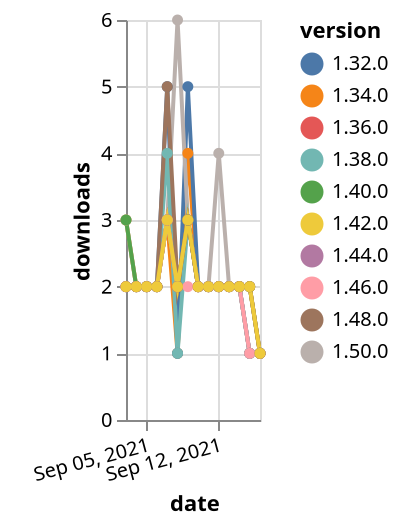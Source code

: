 {"$schema": "https://vega.github.io/schema/vega-lite/v5.json", "description": "A simple bar chart with embedded data.", "data": {"values": [{"date": "2021-09-03", "total": 2606, "delta": 3, "version": "1.34.0"}, {"date": "2021-09-04", "total": 2608, "delta": 2, "version": "1.34.0"}, {"date": "2021-09-05", "total": 2610, "delta": 2, "version": "1.34.0"}, {"date": "2021-09-06", "total": 2612, "delta": 2, "version": "1.34.0"}, {"date": "2021-09-07", "total": 2615, "delta": 3, "version": "1.34.0"}, {"date": "2021-09-08", "total": 2616, "delta": 1, "version": "1.34.0"}, {"date": "2021-09-09", "total": 2620, "delta": 4, "version": "1.34.0"}, {"date": "2021-09-10", "total": 2622, "delta": 2, "version": "1.34.0"}, {"date": "2021-09-11", "total": 2624, "delta": 2, "version": "1.34.0"}, {"date": "2021-09-12", "total": 2626, "delta": 2, "version": "1.34.0"}, {"date": "2021-09-13", "total": 2628, "delta": 2, "version": "1.34.0"}, {"date": "2021-09-14", "total": 2630, "delta": 2, "version": "1.34.0"}, {"date": "2021-09-15", "total": 2631, "delta": 1, "version": "1.34.0"}, {"date": "2021-09-16", "total": 2632, "delta": 1, "version": "1.34.0"}, {"date": "2021-09-03", "total": 3762, "delta": 2, "version": "1.32.0"}, {"date": "2021-09-04", "total": 3764, "delta": 2, "version": "1.32.0"}, {"date": "2021-09-05", "total": 3766, "delta": 2, "version": "1.32.0"}, {"date": "2021-09-06", "total": 3768, "delta": 2, "version": "1.32.0"}, {"date": "2021-09-07", "total": 3773, "delta": 5, "version": "1.32.0"}, {"date": "2021-09-08", "total": 3774, "delta": 1, "version": "1.32.0"}, {"date": "2021-09-09", "total": 3779, "delta": 5, "version": "1.32.0"}, {"date": "2021-09-10", "total": 3781, "delta": 2, "version": "1.32.0"}, {"date": "2021-09-11", "total": 3783, "delta": 2, "version": "1.32.0"}, {"date": "2021-09-12", "total": 3785, "delta": 2, "version": "1.32.0"}, {"date": "2021-09-13", "total": 3787, "delta": 2, "version": "1.32.0"}, {"date": "2021-09-14", "total": 3789, "delta": 2, "version": "1.32.0"}, {"date": "2021-09-15", "total": 3790, "delta": 1, "version": "1.32.0"}, {"date": "2021-09-16", "total": 3791, "delta": 1, "version": "1.32.0"}, {"date": "2021-09-03", "total": 242, "delta": 3, "version": "1.50.0"}, {"date": "2021-09-04", "total": 244, "delta": 2, "version": "1.50.0"}, {"date": "2021-09-05", "total": 246, "delta": 2, "version": "1.50.0"}, {"date": "2021-09-06", "total": 248, "delta": 2, "version": "1.50.0"}, {"date": "2021-09-07", "total": 251, "delta": 3, "version": "1.50.0"}, {"date": "2021-09-08", "total": 257, "delta": 6, "version": "1.50.0"}, {"date": "2021-09-09", "total": 260, "delta": 3, "version": "1.50.0"}, {"date": "2021-09-10", "total": 262, "delta": 2, "version": "1.50.0"}, {"date": "2021-09-11", "total": 264, "delta": 2, "version": "1.50.0"}, {"date": "2021-09-12", "total": 268, "delta": 4, "version": "1.50.0"}, {"date": "2021-09-13", "total": 270, "delta": 2, "version": "1.50.0"}, {"date": "2021-09-14", "total": 272, "delta": 2, "version": "1.50.0"}, {"date": "2021-09-15", "total": 274, "delta": 2, "version": "1.50.0"}, {"date": "2021-09-16", "total": 275, "delta": 1, "version": "1.50.0"}, {"date": "2021-09-03", "total": 1486, "delta": 2, "version": "1.44.0"}, {"date": "2021-09-04", "total": 1488, "delta": 2, "version": "1.44.0"}, {"date": "2021-09-05", "total": 1490, "delta": 2, "version": "1.44.0"}, {"date": "2021-09-06", "total": 1492, "delta": 2, "version": "1.44.0"}, {"date": "2021-09-07", "total": 1495, "delta": 3, "version": "1.44.0"}, {"date": "2021-09-08", "total": 1497, "delta": 2, "version": "1.44.0"}, {"date": "2021-09-09", "total": 1500, "delta": 3, "version": "1.44.0"}, {"date": "2021-09-10", "total": 1502, "delta": 2, "version": "1.44.0"}, {"date": "2021-09-11", "total": 1504, "delta": 2, "version": "1.44.0"}, {"date": "2021-09-12", "total": 1506, "delta": 2, "version": "1.44.0"}, {"date": "2021-09-13", "total": 1508, "delta": 2, "version": "1.44.0"}, {"date": "2021-09-14", "total": 1510, "delta": 2, "version": "1.44.0"}, {"date": "2021-09-15", "total": 1511, "delta": 1, "version": "1.44.0"}, {"date": "2021-09-16", "total": 1512, "delta": 1, "version": "1.44.0"}, {"date": "2021-09-03", "total": 2445, "delta": 2, "version": "1.38.0"}, {"date": "2021-09-04", "total": 2447, "delta": 2, "version": "1.38.0"}, {"date": "2021-09-05", "total": 2449, "delta": 2, "version": "1.38.0"}, {"date": "2021-09-06", "total": 2451, "delta": 2, "version": "1.38.0"}, {"date": "2021-09-07", "total": 2455, "delta": 4, "version": "1.38.0"}, {"date": "2021-09-08", "total": 2456, "delta": 1, "version": "1.38.0"}, {"date": "2021-09-09", "total": 2459, "delta": 3, "version": "1.38.0"}, {"date": "2021-09-10", "total": 2461, "delta": 2, "version": "1.38.0"}, {"date": "2021-09-11", "total": 2463, "delta": 2, "version": "1.38.0"}, {"date": "2021-09-12", "total": 2465, "delta": 2, "version": "1.38.0"}, {"date": "2021-09-13", "total": 2467, "delta": 2, "version": "1.38.0"}, {"date": "2021-09-14", "total": 2469, "delta": 2, "version": "1.38.0"}, {"date": "2021-09-15", "total": 2470, "delta": 1, "version": "1.38.0"}, {"date": "2021-09-16", "total": 2471, "delta": 1, "version": "1.38.0"}, {"date": "2021-09-03", "total": 2683, "delta": 2, "version": "1.36.0"}, {"date": "2021-09-04", "total": 2685, "delta": 2, "version": "1.36.0"}, {"date": "2021-09-05", "total": 2687, "delta": 2, "version": "1.36.0"}, {"date": "2021-09-06", "total": 2689, "delta": 2, "version": "1.36.0"}, {"date": "2021-09-07", "total": 2692, "delta": 3, "version": "1.36.0"}, {"date": "2021-09-08", "total": 2694, "delta": 2, "version": "1.36.0"}, {"date": "2021-09-09", "total": 2697, "delta": 3, "version": "1.36.0"}, {"date": "2021-09-10", "total": 2699, "delta": 2, "version": "1.36.0"}, {"date": "2021-09-11", "total": 2701, "delta": 2, "version": "1.36.0"}, {"date": "2021-09-12", "total": 2703, "delta": 2, "version": "1.36.0"}, {"date": "2021-09-13", "total": 2705, "delta": 2, "version": "1.36.0"}, {"date": "2021-09-14", "total": 2707, "delta": 2, "version": "1.36.0"}, {"date": "2021-09-15", "total": 2709, "delta": 2, "version": "1.36.0"}, {"date": "2021-09-16", "total": 2710, "delta": 1, "version": "1.36.0"}, {"date": "2021-09-03", "total": 2063, "delta": 3, "version": "1.40.0"}, {"date": "2021-09-04", "total": 2065, "delta": 2, "version": "1.40.0"}, {"date": "2021-09-05", "total": 2067, "delta": 2, "version": "1.40.0"}, {"date": "2021-09-06", "total": 2069, "delta": 2, "version": "1.40.0"}, {"date": "2021-09-07", "total": 2072, "delta": 3, "version": "1.40.0"}, {"date": "2021-09-08", "total": 2074, "delta": 2, "version": "1.40.0"}, {"date": "2021-09-09", "total": 2077, "delta": 3, "version": "1.40.0"}, {"date": "2021-09-10", "total": 2079, "delta": 2, "version": "1.40.0"}, {"date": "2021-09-11", "total": 2081, "delta": 2, "version": "1.40.0"}, {"date": "2021-09-12", "total": 2083, "delta": 2, "version": "1.40.0"}, {"date": "2021-09-13", "total": 2085, "delta": 2, "version": "1.40.0"}, {"date": "2021-09-14", "total": 2087, "delta": 2, "version": "1.40.0"}, {"date": "2021-09-15", "total": 2089, "delta": 2, "version": "1.40.0"}, {"date": "2021-09-16", "total": 2090, "delta": 1, "version": "1.40.0"}, {"date": "2021-09-03", "total": 995, "delta": 2, "version": "1.46.0"}, {"date": "2021-09-04", "total": 997, "delta": 2, "version": "1.46.0"}, {"date": "2021-09-05", "total": 999, "delta": 2, "version": "1.46.0"}, {"date": "2021-09-06", "total": 1001, "delta": 2, "version": "1.46.0"}, {"date": "2021-09-07", "total": 1004, "delta": 3, "version": "1.46.0"}, {"date": "2021-09-08", "total": 1006, "delta": 2, "version": "1.46.0"}, {"date": "2021-09-09", "total": 1008, "delta": 2, "version": "1.46.0"}, {"date": "2021-09-10", "total": 1010, "delta": 2, "version": "1.46.0"}, {"date": "2021-09-11", "total": 1012, "delta": 2, "version": "1.46.0"}, {"date": "2021-09-12", "total": 1014, "delta": 2, "version": "1.46.0"}, {"date": "2021-09-13", "total": 1016, "delta": 2, "version": "1.46.0"}, {"date": "2021-09-14", "total": 1018, "delta": 2, "version": "1.46.0"}, {"date": "2021-09-15", "total": 1019, "delta": 1, "version": "1.46.0"}, {"date": "2021-09-16", "total": 1020, "delta": 1, "version": "1.46.0"}, {"date": "2021-09-03", "total": 775, "delta": 2, "version": "1.48.0"}, {"date": "2021-09-04", "total": 777, "delta": 2, "version": "1.48.0"}, {"date": "2021-09-05", "total": 779, "delta": 2, "version": "1.48.0"}, {"date": "2021-09-06", "total": 781, "delta": 2, "version": "1.48.0"}, {"date": "2021-09-07", "total": 786, "delta": 5, "version": "1.48.0"}, {"date": "2021-09-08", "total": 788, "delta": 2, "version": "1.48.0"}, {"date": "2021-09-09", "total": 791, "delta": 3, "version": "1.48.0"}, {"date": "2021-09-10", "total": 793, "delta": 2, "version": "1.48.0"}, {"date": "2021-09-11", "total": 795, "delta": 2, "version": "1.48.0"}, {"date": "2021-09-12", "total": 797, "delta": 2, "version": "1.48.0"}, {"date": "2021-09-13", "total": 799, "delta": 2, "version": "1.48.0"}, {"date": "2021-09-14", "total": 801, "delta": 2, "version": "1.48.0"}, {"date": "2021-09-15", "total": 803, "delta": 2, "version": "1.48.0"}, {"date": "2021-09-16", "total": 804, "delta": 1, "version": "1.48.0"}, {"date": "2021-09-03", "total": 1651, "delta": 2, "version": "1.42.0"}, {"date": "2021-09-04", "total": 1653, "delta": 2, "version": "1.42.0"}, {"date": "2021-09-05", "total": 1655, "delta": 2, "version": "1.42.0"}, {"date": "2021-09-06", "total": 1657, "delta": 2, "version": "1.42.0"}, {"date": "2021-09-07", "total": 1660, "delta": 3, "version": "1.42.0"}, {"date": "2021-09-08", "total": 1662, "delta": 2, "version": "1.42.0"}, {"date": "2021-09-09", "total": 1665, "delta": 3, "version": "1.42.0"}, {"date": "2021-09-10", "total": 1667, "delta": 2, "version": "1.42.0"}, {"date": "2021-09-11", "total": 1669, "delta": 2, "version": "1.42.0"}, {"date": "2021-09-12", "total": 1671, "delta": 2, "version": "1.42.0"}, {"date": "2021-09-13", "total": 1673, "delta": 2, "version": "1.42.0"}, {"date": "2021-09-14", "total": 1675, "delta": 2, "version": "1.42.0"}, {"date": "2021-09-15", "total": 1677, "delta": 2, "version": "1.42.0"}, {"date": "2021-09-16", "total": 1678, "delta": 1, "version": "1.42.0"}]}, "width": "container", "mark": {"type": "line", "point": {"filled": true}}, "encoding": {"x": {"field": "date", "type": "temporal", "timeUnit": "yearmonthdate", "title": "date", "axis": {"labelAngle": -15}}, "y": {"field": "delta", "type": "quantitative", "title": "downloads"}, "color": {"field": "version", "type": "nominal"}, "tooltip": {"field": "delta"}}}